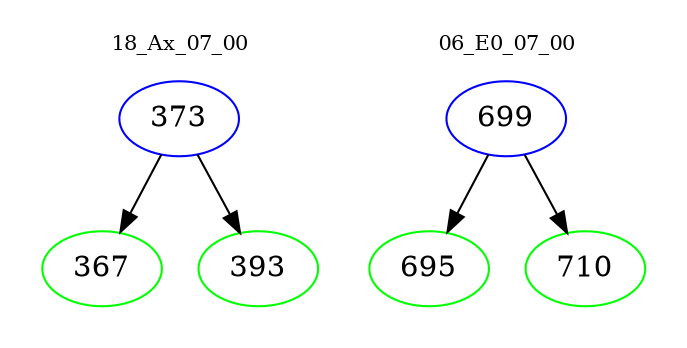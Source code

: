 digraph{
subgraph cluster_0 {
color = white
label = "18_Ax_07_00";
fontsize=10;
T0_373 [label="373", color="blue"]
T0_373 -> T0_367 [color="black"]
T0_367 [label="367", color="green"]
T0_373 -> T0_393 [color="black"]
T0_393 [label="393", color="green"]
}
subgraph cluster_1 {
color = white
label = "06_E0_07_00";
fontsize=10;
T1_699 [label="699", color="blue"]
T1_699 -> T1_695 [color="black"]
T1_695 [label="695", color="green"]
T1_699 -> T1_710 [color="black"]
T1_710 [label="710", color="green"]
}
}

